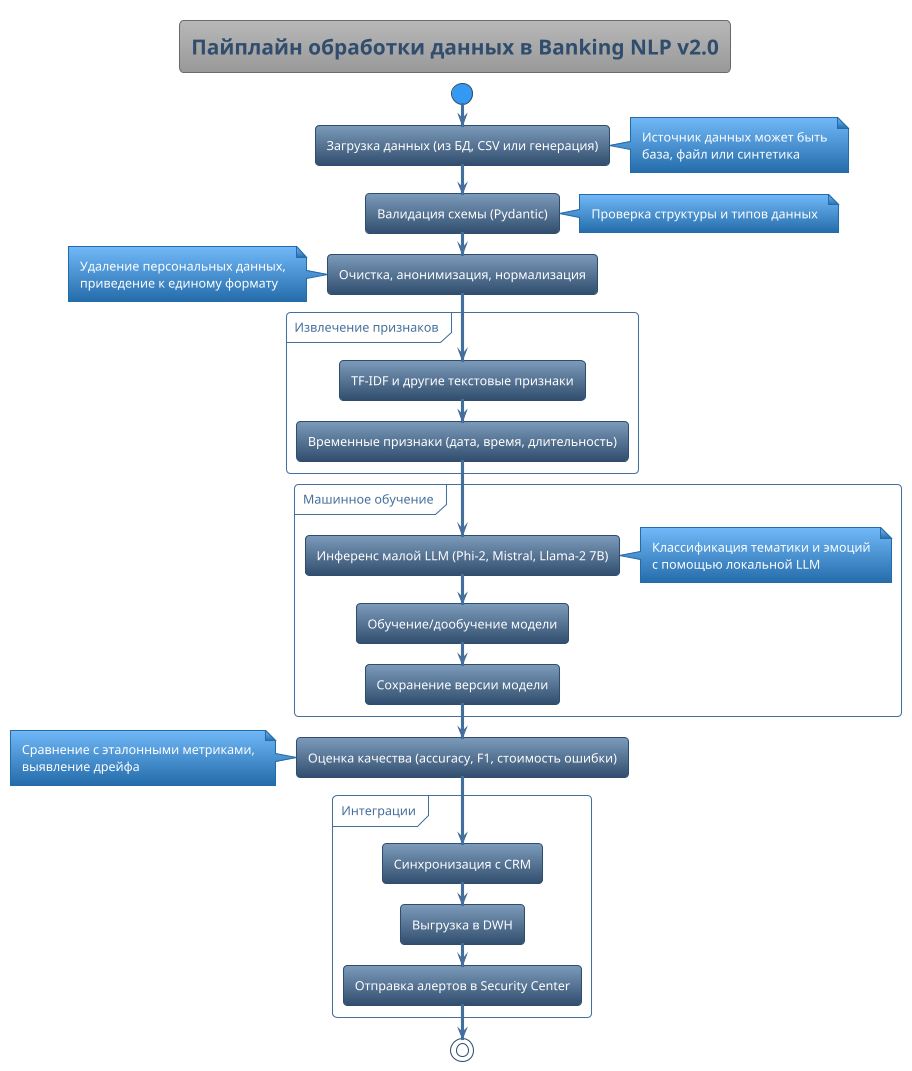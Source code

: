 @startuml
!theme spacelab
title Пайплайн обработки данных в Banking NLP v2.0

start
:Загрузка данных (из БД, CSV или генерация);
note right: Источник данных может быть\nбаза, файл или синтетика

:Валидация схемы (Pydantic);
note right: Проверка структуры и типов данных

:Очистка, анонимизация, нормализация;
note left: Удаление персональных данных,\nприведение к единому формату

partition "Извлечение признаков" {
  :TF-IDF и другие текстовые признаки;
  :Временные признаки (дата, время, длительность);
}

partition "Машинное обучение" {
  :Инференс малой LLM (Phi-2, Mistral, Llama-2 7B);
  note right: Классификация тематики и эмоций\nс помощью локальной LLM
  :Обучение/дообучение модели;
  :Сохранение версии модели;
}

:Оценка качества (accuracy, F1, стоимость ошибки);
note left: Сравнение с эталонными метриками,\nвыявление дрейфа

partition "Интеграции" {
  :Синхронизация с CRM;
  :Выгрузка в DWH;
  :Отправка алертов в Security Center;
}

stop
@enduml

